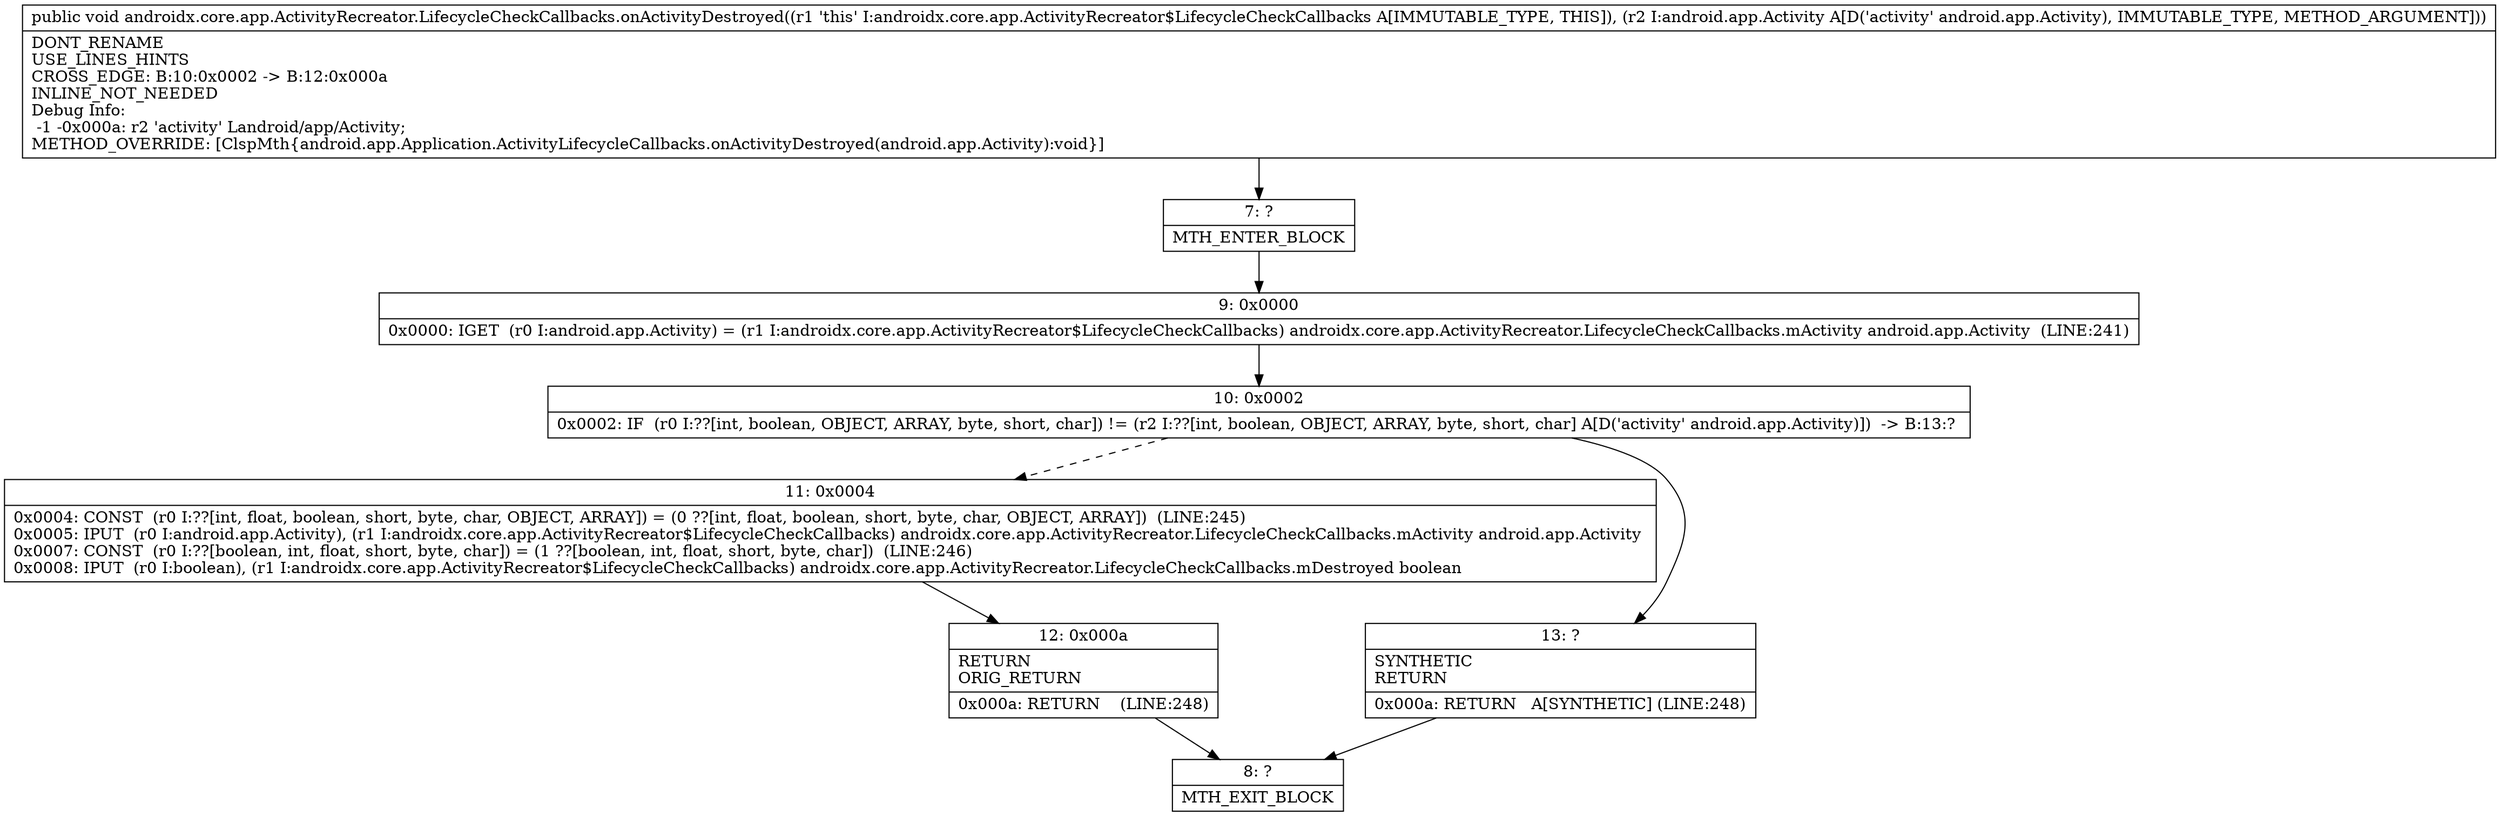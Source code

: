 digraph "CFG forandroidx.core.app.ActivityRecreator.LifecycleCheckCallbacks.onActivityDestroyed(Landroid\/app\/Activity;)V" {
Node_7 [shape=record,label="{7\:\ ?|MTH_ENTER_BLOCK\l}"];
Node_9 [shape=record,label="{9\:\ 0x0000|0x0000: IGET  (r0 I:android.app.Activity) = (r1 I:androidx.core.app.ActivityRecreator$LifecycleCheckCallbacks) androidx.core.app.ActivityRecreator.LifecycleCheckCallbacks.mActivity android.app.Activity  (LINE:241)\l}"];
Node_10 [shape=record,label="{10\:\ 0x0002|0x0002: IF  (r0 I:??[int, boolean, OBJECT, ARRAY, byte, short, char]) != (r2 I:??[int, boolean, OBJECT, ARRAY, byte, short, char] A[D('activity' android.app.Activity)])  \-\> B:13:? \l}"];
Node_11 [shape=record,label="{11\:\ 0x0004|0x0004: CONST  (r0 I:??[int, float, boolean, short, byte, char, OBJECT, ARRAY]) = (0 ??[int, float, boolean, short, byte, char, OBJECT, ARRAY])  (LINE:245)\l0x0005: IPUT  (r0 I:android.app.Activity), (r1 I:androidx.core.app.ActivityRecreator$LifecycleCheckCallbacks) androidx.core.app.ActivityRecreator.LifecycleCheckCallbacks.mActivity android.app.Activity \l0x0007: CONST  (r0 I:??[boolean, int, float, short, byte, char]) = (1 ??[boolean, int, float, short, byte, char])  (LINE:246)\l0x0008: IPUT  (r0 I:boolean), (r1 I:androidx.core.app.ActivityRecreator$LifecycleCheckCallbacks) androidx.core.app.ActivityRecreator.LifecycleCheckCallbacks.mDestroyed boolean \l}"];
Node_12 [shape=record,label="{12\:\ 0x000a|RETURN\lORIG_RETURN\l|0x000a: RETURN    (LINE:248)\l}"];
Node_8 [shape=record,label="{8\:\ ?|MTH_EXIT_BLOCK\l}"];
Node_13 [shape=record,label="{13\:\ ?|SYNTHETIC\lRETURN\l|0x000a: RETURN   A[SYNTHETIC] (LINE:248)\l}"];
MethodNode[shape=record,label="{public void androidx.core.app.ActivityRecreator.LifecycleCheckCallbacks.onActivityDestroyed((r1 'this' I:androidx.core.app.ActivityRecreator$LifecycleCheckCallbacks A[IMMUTABLE_TYPE, THIS]), (r2 I:android.app.Activity A[D('activity' android.app.Activity), IMMUTABLE_TYPE, METHOD_ARGUMENT]))  | DONT_RENAME\lUSE_LINES_HINTS\lCROSS_EDGE: B:10:0x0002 \-\> B:12:0x000a\lINLINE_NOT_NEEDED\lDebug Info:\l  \-1 \-0x000a: r2 'activity' Landroid\/app\/Activity;\lMETHOD_OVERRIDE: [ClspMth\{android.app.Application.ActivityLifecycleCallbacks.onActivityDestroyed(android.app.Activity):void\}]\l}"];
MethodNode -> Node_7;Node_7 -> Node_9;
Node_9 -> Node_10;
Node_10 -> Node_11[style=dashed];
Node_10 -> Node_13;
Node_11 -> Node_12;
Node_12 -> Node_8;
Node_13 -> Node_8;
}

